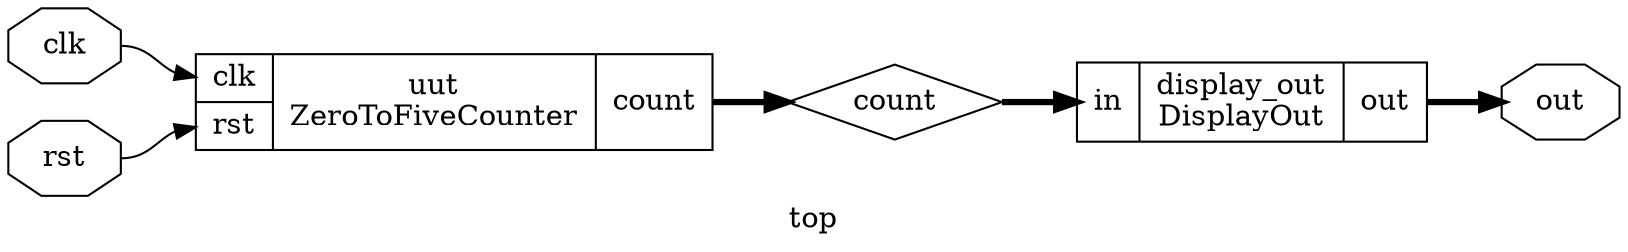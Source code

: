 digraph "top" {
label="top";
rankdir="LR";
remincross=true;
n1 [ shape=octagon, label="out", color="black", fontcolor="black" ];
n2 [ shape=diamond, label="count", color="black", fontcolor="black" ];
n3 [ shape=octagon, label="rst", color="black", fontcolor="black" ];
n4 [ shape=octagon, label="clk", color="black", fontcolor="black" ];
c6 [ shape=record, label="{{<p5> in}|display_out\nDisplayOut|{<p1> out}}",  ];
c7 [ shape=record, label="{{<p4> clk|<p3> rst}|uut\nZeroToFiveCounter|{<p2> count}}",  ];
c6:p1:e -> n1:w [color="black", fontcolor="black", style="setlinewidth(3)", label=""];
c7:p2:e -> n2:w [color="black", fontcolor="black", style="setlinewidth(3)", label=""];
n2:e -> c6:p5:w [color="black", fontcolor="black", style="setlinewidth(3)", label=""];
n3:e -> c7:p3:w [color="black", fontcolor="black", label=""];
n4:e -> c7:p4:w [color="black", fontcolor="black", label=""];
}
